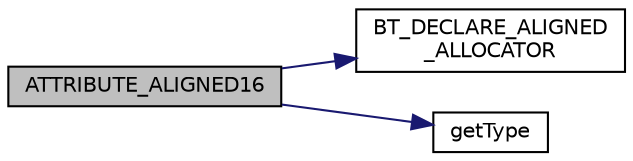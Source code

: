 digraph "ATTRIBUTE_ALIGNED16"
{
  edge [fontname="Helvetica",fontsize="10",labelfontname="Helvetica",labelfontsize="10"];
  node [fontname="Helvetica",fontsize="10",shape=record];
  rankdir="LR";
  Node1 [label="ATTRIBUTE_ALIGNED16",height=0.2,width=0.4,color="black", fillcolor="grey75", style="filled", fontcolor="black"];
  Node1 -> Node2 [color="midnightblue",fontsize="10",style="solid",fontname="Helvetica"];
  Node2 [label="BT_DECLARE_ALIGNED\l_ALLOCATOR",height=0.2,width=0.4,color="black", fillcolor="white", style="filled",URL="$_abstract_builder_8h.html#a073043644ede242268123f98ca10ec2d"];
  Node1 -> Node3 [color="midnightblue",fontsize="10",style="solid",fontname="Helvetica"];
  Node3 [label="getType",height=0.2,width=0.4,color="black", fillcolor="white", style="filled",URL="$_abstract_builder_8h.html#a5743fdb7978066dd207347b402a54872"];
}
